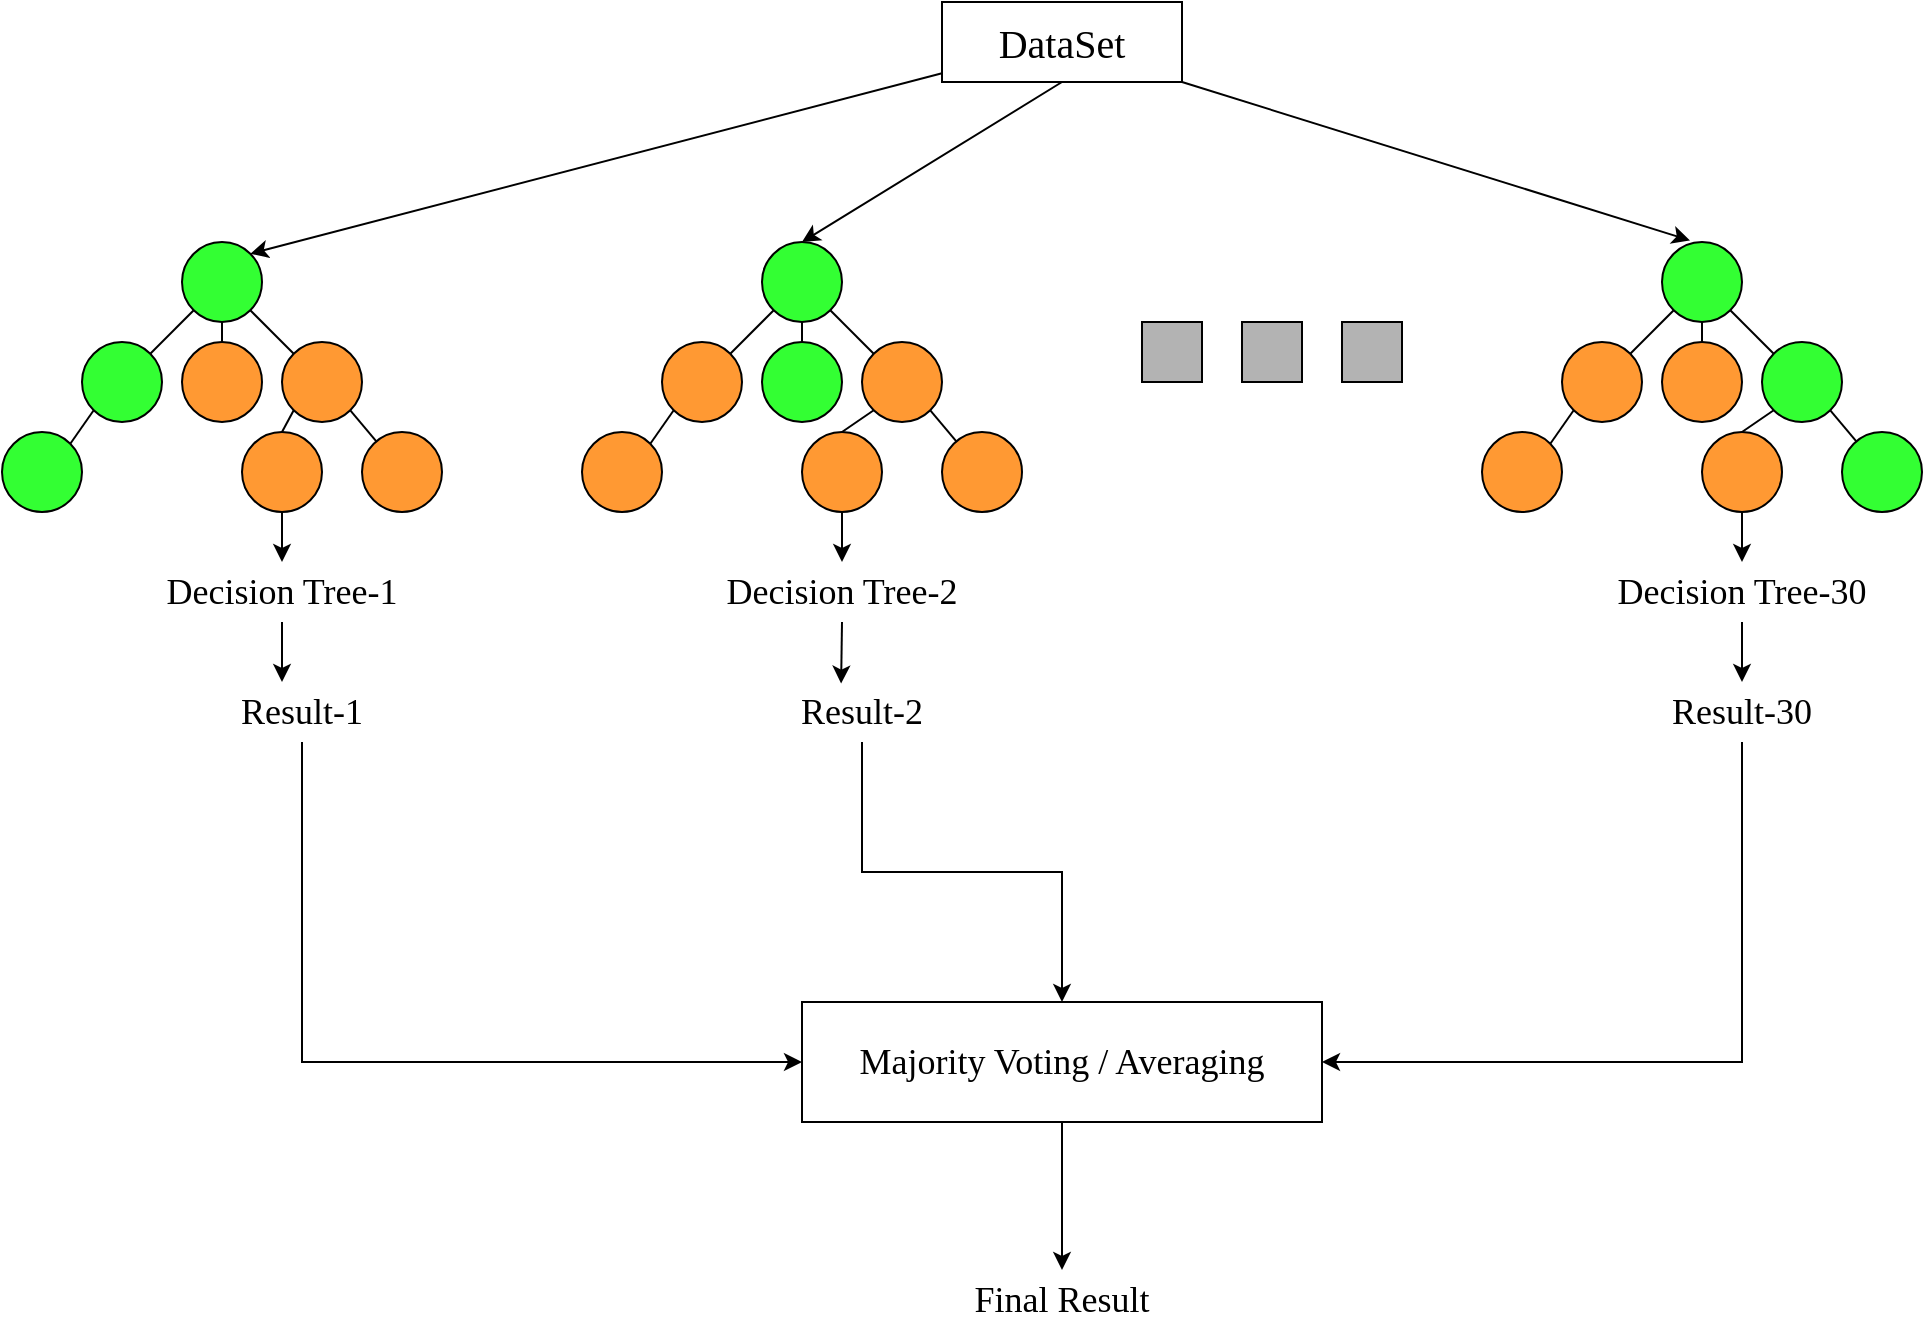 <mxfile version="24.0.6" type="github">
  <diagram name="第 1 页" id="hqMSWx05icb2TXo64RTx">
    <mxGraphModel dx="1500" dy="1976" grid="1" gridSize="10" guides="1" tooltips="1" connect="1" arrows="0" fold="1" page="1" pageScale="1" pageWidth="827" pageHeight="1169" math="0" shadow="0">
      <root>
        <mxCell id="0" />
        <mxCell id="1" parent="0" />
        <mxCell id="2sswuefIibHv89pwSq-W-1" value="" style="ellipse;whiteSpace=wrap;html=1;aspect=fixed;fillColor=#33FF33;" vertex="1" parent="1">
          <mxGeometry x="240" y="40" width="40" height="40" as="geometry" />
        </mxCell>
        <mxCell id="2sswuefIibHv89pwSq-W-7" value="" style="ellipse;whiteSpace=wrap;html=1;aspect=fixed;fillColor=#33FF33;" vertex="1" parent="1">
          <mxGeometry x="190" y="90" width="40" height="40" as="geometry" />
        </mxCell>
        <mxCell id="2sswuefIibHv89pwSq-W-8" value="" style="ellipse;whiteSpace=wrap;html=1;aspect=fixed;fillColor=#FF9933;" vertex="1" parent="1">
          <mxGeometry x="290" y="90" width="40" height="40" as="geometry" />
        </mxCell>
        <mxCell id="2sswuefIibHv89pwSq-W-9" value="" style="ellipse;whiteSpace=wrap;html=1;aspect=fixed;fillColor=#33FF33;" vertex="1" parent="1">
          <mxGeometry x="150" y="135" width="40" height="40" as="geometry" />
        </mxCell>
        <mxCell id="2sswuefIibHv89pwSq-W-10" value="" style="ellipse;whiteSpace=wrap;html=1;aspect=fixed;fillColor=#FF9933;" vertex="1" parent="1">
          <mxGeometry x="330" y="135" width="40" height="40" as="geometry" />
        </mxCell>
        <mxCell id="2sswuefIibHv89pwSq-W-11" value="" style="endArrow=none;html=1;rounded=0;entryX=0;entryY=1;entryDx=0;entryDy=0;exitX=1;exitY=0;exitDx=0;exitDy=0;" edge="1" parent="1" source="2sswuefIibHv89pwSq-W-7" target="2sswuefIibHv89pwSq-W-1">
          <mxGeometry width="50" height="50" relative="1" as="geometry">
            <mxPoint x="80" y="270" as="sourcePoint" />
            <mxPoint x="130" y="220" as="targetPoint" />
          </mxGeometry>
        </mxCell>
        <mxCell id="2sswuefIibHv89pwSq-W-12" value="" style="endArrow=none;html=1;rounded=0;entryX=1;entryY=0;entryDx=0;entryDy=0;exitX=0;exitY=1;exitDx=0;exitDy=0;" edge="1" parent="1" source="2sswuefIibHv89pwSq-W-7" target="2sswuefIibHv89pwSq-W-9">
          <mxGeometry width="50" height="50" relative="1" as="geometry">
            <mxPoint x="244" y="96" as="sourcePoint" />
            <mxPoint x="256" y="84" as="targetPoint" />
          </mxGeometry>
        </mxCell>
        <mxCell id="2sswuefIibHv89pwSq-W-13" value="" style="endArrow=none;html=1;rounded=0;entryX=1;entryY=1;entryDx=0;entryDy=0;" edge="1" parent="1" source="2sswuefIibHv89pwSq-W-8" target="2sswuefIibHv89pwSq-W-1">
          <mxGeometry width="50" height="50" relative="1" as="geometry">
            <mxPoint x="244" y="96" as="sourcePoint" />
            <mxPoint x="256" y="84" as="targetPoint" />
          </mxGeometry>
        </mxCell>
        <mxCell id="2sswuefIibHv89pwSq-W-14" value="" style="endArrow=none;html=1;rounded=0;entryX=1;entryY=1;entryDx=0;entryDy=0;" edge="1" parent="1" source="2sswuefIibHv89pwSq-W-10" target="2sswuefIibHv89pwSq-W-8">
          <mxGeometry width="50" height="50" relative="1" as="geometry">
            <mxPoint x="296" y="96" as="sourcePoint" />
            <mxPoint x="284" y="84" as="targetPoint" />
          </mxGeometry>
        </mxCell>
        <mxCell id="2sswuefIibHv89pwSq-W-33" value="" style="rounded=0;whiteSpace=wrap;html=1;fillColor=#B3B3B3;" vertex="1" parent="1">
          <mxGeometry x="720" y="80" width="30" height="30" as="geometry" />
        </mxCell>
        <mxCell id="2sswuefIibHv89pwSq-W-34" value="" style="rounded=0;whiteSpace=wrap;html=1;fillColor=#B3B3B3;" vertex="1" parent="1">
          <mxGeometry x="770" y="80" width="30" height="30" as="geometry" />
        </mxCell>
        <mxCell id="2sswuefIibHv89pwSq-W-35" value="" style="rounded=0;whiteSpace=wrap;html=1;fillColor=#B3B3B3;" vertex="1" parent="1">
          <mxGeometry x="820" y="80" width="30" height="30" as="geometry" />
        </mxCell>
        <mxCell id="2sswuefIibHv89pwSq-W-88" style="edgeStyle=none;rounded=0;orthogonalLoop=1;jettySize=auto;html=1;exitX=1;exitY=1;exitDx=0;exitDy=0;entryX=0.35;entryY=-0.02;entryDx=0;entryDy=0;entryPerimeter=0;" edge="1" parent="1" source="2sswuefIibHv89pwSq-W-36" target="2sswuefIibHv89pwSq-W-74">
          <mxGeometry relative="1" as="geometry" />
        </mxCell>
        <mxCell id="2sswuefIibHv89pwSq-W-36" value="&lt;font style=&quot;font-size: 20px;&quot; face=&quot;Times New Roman&quot;&gt;DataSet&lt;/font&gt;" style="rounded=0;whiteSpace=wrap;html=1;" vertex="1" parent="1">
          <mxGeometry x="620" y="-80" width="120" height="40" as="geometry" />
        </mxCell>
        <mxCell id="2sswuefIibHv89pwSq-W-37" value="" style="ellipse;whiteSpace=wrap;html=1;aspect=fixed;fillColor=#FF9933;" vertex="1" parent="1">
          <mxGeometry x="240" y="90" width="40" height="40" as="geometry" />
        </mxCell>
        <mxCell id="2sswuefIibHv89pwSq-W-39" value="" style="endArrow=none;html=1;rounded=0;exitX=0.5;exitY=1;exitDx=0;exitDy=0;" edge="1" parent="1" source="2sswuefIibHv89pwSq-W-1" target="2sswuefIibHv89pwSq-W-37">
          <mxGeometry width="50" height="50" relative="1" as="geometry">
            <mxPoint x="176" y="164" as="sourcePoint" />
            <mxPoint x="124" y="216" as="targetPoint" />
          </mxGeometry>
        </mxCell>
        <mxCell id="2sswuefIibHv89pwSq-W-63" value="" style="ellipse;whiteSpace=wrap;html=1;aspect=fixed;fillColor=#33FF33;" vertex="1" parent="1">
          <mxGeometry x="530" y="40" width="40" height="40" as="geometry" />
        </mxCell>
        <mxCell id="2sswuefIibHv89pwSq-W-64" value="" style="ellipse;whiteSpace=wrap;html=1;aspect=fixed;fillColor=#FF9933;" vertex="1" parent="1">
          <mxGeometry x="480" y="90" width="40" height="40" as="geometry" />
        </mxCell>
        <mxCell id="2sswuefIibHv89pwSq-W-65" value="" style="ellipse;whiteSpace=wrap;html=1;aspect=fixed;fillColor=#FF9933;" vertex="1" parent="1">
          <mxGeometry x="580" y="90" width="40" height="40" as="geometry" />
        </mxCell>
        <mxCell id="2sswuefIibHv89pwSq-W-66" value="" style="ellipse;whiteSpace=wrap;html=1;aspect=fixed;fillColor=#FF9933;" vertex="1" parent="1">
          <mxGeometry x="440" y="135" width="40" height="40" as="geometry" />
        </mxCell>
        <mxCell id="2sswuefIibHv89pwSq-W-67" value="" style="ellipse;whiteSpace=wrap;html=1;aspect=fixed;fillColor=#FF9933;" vertex="1" parent="1">
          <mxGeometry x="620" y="135" width="40" height="40" as="geometry" />
        </mxCell>
        <mxCell id="2sswuefIibHv89pwSq-W-68" value="" style="endArrow=none;html=1;rounded=0;entryX=0;entryY=1;entryDx=0;entryDy=0;exitX=1;exitY=0;exitDx=0;exitDy=0;" edge="1" parent="1" source="2sswuefIibHv89pwSq-W-64" target="2sswuefIibHv89pwSq-W-63">
          <mxGeometry width="50" height="50" relative="1" as="geometry">
            <mxPoint x="370" y="270" as="sourcePoint" />
            <mxPoint x="420" y="220" as="targetPoint" />
          </mxGeometry>
        </mxCell>
        <mxCell id="2sswuefIibHv89pwSq-W-69" value="" style="endArrow=none;html=1;rounded=0;entryX=1;entryY=0;entryDx=0;entryDy=0;exitX=0;exitY=1;exitDx=0;exitDy=0;" edge="1" parent="1" source="2sswuefIibHv89pwSq-W-64" target="2sswuefIibHv89pwSq-W-66">
          <mxGeometry width="50" height="50" relative="1" as="geometry">
            <mxPoint x="534" y="96" as="sourcePoint" />
            <mxPoint x="546" y="84" as="targetPoint" />
          </mxGeometry>
        </mxCell>
        <mxCell id="2sswuefIibHv89pwSq-W-70" value="" style="endArrow=none;html=1;rounded=0;entryX=1;entryY=1;entryDx=0;entryDy=0;" edge="1" parent="1" source="2sswuefIibHv89pwSq-W-65" target="2sswuefIibHv89pwSq-W-63">
          <mxGeometry width="50" height="50" relative="1" as="geometry">
            <mxPoint x="534" y="96" as="sourcePoint" />
            <mxPoint x="546" y="84" as="targetPoint" />
          </mxGeometry>
        </mxCell>
        <mxCell id="2sswuefIibHv89pwSq-W-71" value="" style="endArrow=none;html=1;rounded=0;entryX=1;entryY=1;entryDx=0;entryDy=0;" edge="1" parent="1" source="2sswuefIibHv89pwSq-W-67" target="2sswuefIibHv89pwSq-W-65">
          <mxGeometry width="50" height="50" relative="1" as="geometry">
            <mxPoint x="586" y="96" as="sourcePoint" />
            <mxPoint x="574" y="84" as="targetPoint" />
          </mxGeometry>
        </mxCell>
        <mxCell id="2sswuefIibHv89pwSq-W-72" value="" style="ellipse;whiteSpace=wrap;html=1;aspect=fixed;fillColor=#33FF33;" vertex="1" parent="1">
          <mxGeometry x="530" y="90" width="40" height="40" as="geometry" />
        </mxCell>
        <mxCell id="2sswuefIibHv89pwSq-W-73" value="" style="endArrow=none;html=1;rounded=0;exitX=0.5;exitY=1;exitDx=0;exitDy=0;" edge="1" parent="1" source="2sswuefIibHv89pwSq-W-63" target="2sswuefIibHv89pwSq-W-72">
          <mxGeometry width="50" height="50" relative="1" as="geometry">
            <mxPoint x="466" y="164" as="sourcePoint" />
            <mxPoint x="414" y="216" as="targetPoint" />
          </mxGeometry>
        </mxCell>
        <mxCell id="2sswuefIibHv89pwSq-W-74" value="" style="ellipse;whiteSpace=wrap;html=1;aspect=fixed;fillColor=#33FF33;" vertex="1" parent="1">
          <mxGeometry x="980" y="40" width="40" height="40" as="geometry" />
        </mxCell>
        <mxCell id="2sswuefIibHv89pwSq-W-75" value="" style="ellipse;whiteSpace=wrap;html=1;aspect=fixed;fillColor=#FF9933;" vertex="1" parent="1">
          <mxGeometry x="930" y="90" width="40" height="40" as="geometry" />
        </mxCell>
        <mxCell id="2sswuefIibHv89pwSq-W-76" value="" style="ellipse;whiteSpace=wrap;html=1;aspect=fixed;fillColor=#33FF33;" vertex="1" parent="1">
          <mxGeometry x="1030" y="90" width="40" height="40" as="geometry" />
        </mxCell>
        <mxCell id="2sswuefIibHv89pwSq-W-77" value="" style="ellipse;whiteSpace=wrap;html=1;aspect=fixed;fillColor=#FF9933;" vertex="1" parent="1">
          <mxGeometry x="890" y="135" width="40" height="40" as="geometry" />
        </mxCell>
        <mxCell id="2sswuefIibHv89pwSq-W-78" value="" style="ellipse;whiteSpace=wrap;html=1;aspect=fixed;fillColor=#33FF33;" vertex="1" parent="1">
          <mxGeometry x="1070" y="135" width="40" height="40" as="geometry" />
        </mxCell>
        <mxCell id="2sswuefIibHv89pwSq-W-79" value="" style="endArrow=none;html=1;rounded=0;entryX=0;entryY=1;entryDx=0;entryDy=0;exitX=1;exitY=0;exitDx=0;exitDy=0;" edge="1" parent="1" source="2sswuefIibHv89pwSq-W-75" target="2sswuefIibHv89pwSq-W-74">
          <mxGeometry width="50" height="50" relative="1" as="geometry">
            <mxPoint x="820" y="270" as="sourcePoint" />
            <mxPoint x="870" y="220" as="targetPoint" />
          </mxGeometry>
        </mxCell>
        <mxCell id="2sswuefIibHv89pwSq-W-80" value="" style="endArrow=none;html=1;rounded=0;entryX=1;entryY=0;entryDx=0;entryDy=0;exitX=0;exitY=1;exitDx=0;exitDy=0;" edge="1" parent="1" source="2sswuefIibHv89pwSq-W-75" target="2sswuefIibHv89pwSq-W-77">
          <mxGeometry width="50" height="50" relative="1" as="geometry">
            <mxPoint x="984" y="96" as="sourcePoint" />
            <mxPoint x="996" y="84" as="targetPoint" />
          </mxGeometry>
        </mxCell>
        <mxCell id="2sswuefIibHv89pwSq-W-81" value="" style="endArrow=none;html=1;rounded=0;entryX=1;entryY=1;entryDx=0;entryDy=0;" edge="1" parent="1" source="2sswuefIibHv89pwSq-W-76" target="2sswuefIibHv89pwSq-W-74">
          <mxGeometry width="50" height="50" relative="1" as="geometry">
            <mxPoint x="984" y="96" as="sourcePoint" />
            <mxPoint x="996" y="84" as="targetPoint" />
          </mxGeometry>
        </mxCell>
        <mxCell id="2sswuefIibHv89pwSq-W-82" value="" style="endArrow=none;html=1;rounded=0;entryX=1;entryY=1;entryDx=0;entryDy=0;" edge="1" parent="1" source="2sswuefIibHv89pwSq-W-78" target="2sswuefIibHv89pwSq-W-76">
          <mxGeometry width="50" height="50" relative="1" as="geometry">
            <mxPoint x="1036" y="96" as="sourcePoint" />
            <mxPoint x="1024" y="84" as="targetPoint" />
          </mxGeometry>
        </mxCell>
        <mxCell id="2sswuefIibHv89pwSq-W-83" value="" style="ellipse;whiteSpace=wrap;html=1;aspect=fixed;fillColor=#FF9933;" vertex="1" parent="1">
          <mxGeometry x="980" y="90" width="40" height="40" as="geometry" />
        </mxCell>
        <mxCell id="2sswuefIibHv89pwSq-W-84" value="" style="endArrow=none;html=1;rounded=0;exitX=0.5;exitY=1;exitDx=0;exitDy=0;" edge="1" parent="1" source="2sswuefIibHv89pwSq-W-74" target="2sswuefIibHv89pwSq-W-83">
          <mxGeometry width="50" height="50" relative="1" as="geometry">
            <mxPoint x="916" y="164" as="sourcePoint" />
            <mxPoint x="864" y="216" as="targetPoint" />
          </mxGeometry>
        </mxCell>
        <mxCell id="2sswuefIibHv89pwSq-W-86" style="edgeStyle=none;rounded=0;orthogonalLoop=1;jettySize=auto;html=1;entryX=1;entryY=0;entryDx=0;entryDy=0;" edge="1" parent="1" source="2sswuefIibHv89pwSq-W-36" target="2sswuefIibHv89pwSq-W-1">
          <mxGeometry relative="1" as="geometry">
            <mxPoint x="279" y="55" as="targetPoint" />
          </mxGeometry>
        </mxCell>
        <mxCell id="2sswuefIibHv89pwSq-W-87" style="edgeStyle=none;rounded=0;orthogonalLoop=1;jettySize=auto;html=1;exitX=0.5;exitY=1;exitDx=0;exitDy=0;entryX=0.5;entryY=0;entryDx=0;entryDy=0;" edge="1" parent="1" source="2sswuefIibHv89pwSq-W-36" target="2sswuefIibHv89pwSq-W-63">
          <mxGeometry relative="1" as="geometry" />
        </mxCell>
        <mxCell id="2sswuefIibHv89pwSq-W-89" value="" style="ellipse;whiteSpace=wrap;html=1;aspect=fixed;fillColor=#FF9933;" vertex="1" parent="1">
          <mxGeometry x="550" y="135" width="40" height="40" as="geometry" />
        </mxCell>
        <mxCell id="2sswuefIibHv89pwSq-W-101" style="edgeStyle=none;rounded=0;orthogonalLoop=1;jettySize=auto;html=1;exitX=0.5;exitY=1;exitDx=0;exitDy=0;entryX=0.5;entryY=0;entryDx=0;entryDy=0;" edge="1" parent="1" source="2sswuefIibHv89pwSq-W-91" target="2sswuefIibHv89pwSq-W-97">
          <mxGeometry relative="1" as="geometry" />
        </mxCell>
        <mxCell id="2sswuefIibHv89pwSq-W-91" value="" style="ellipse;whiteSpace=wrap;html=1;aspect=fixed;fillColor=#FF9933;" vertex="1" parent="1">
          <mxGeometry x="270" y="135" width="40" height="40" as="geometry" />
        </mxCell>
        <mxCell id="2sswuefIibHv89pwSq-W-93" value="" style="endArrow=none;html=1;rounded=0;entryX=0.5;entryY=0;entryDx=0;entryDy=0;exitX=0;exitY=1;exitDx=0;exitDy=0;" edge="1" parent="1" source="2sswuefIibHv89pwSq-W-8" target="2sswuefIibHv89pwSq-W-91">
          <mxGeometry width="50" height="50" relative="1" as="geometry">
            <mxPoint x="310" y="130" as="sourcePoint" />
            <mxPoint x="610" y="160" as="targetPoint" />
          </mxGeometry>
        </mxCell>
        <mxCell id="2sswuefIibHv89pwSq-W-94" value="" style="ellipse;whiteSpace=wrap;html=1;aspect=fixed;fillColor=#FF9933;" vertex="1" parent="1">
          <mxGeometry x="1000" y="135" width="40" height="40" as="geometry" />
        </mxCell>
        <mxCell id="2sswuefIibHv89pwSq-W-95" value="" style="endArrow=none;html=1;rounded=0;entryX=0;entryY=1;entryDx=0;entryDy=0;exitX=0.5;exitY=0;exitDx=0;exitDy=0;" edge="1" parent="1" source="2sswuefIibHv89pwSq-W-89" target="2sswuefIibHv89pwSq-W-65">
          <mxGeometry width="50" height="50" relative="1" as="geometry">
            <mxPoint x="520" y="280" as="sourcePoint" />
            <mxPoint x="570" y="230" as="targetPoint" />
          </mxGeometry>
        </mxCell>
        <mxCell id="2sswuefIibHv89pwSq-W-96" value="" style="endArrow=none;html=1;rounded=0;entryX=0;entryY=1;entryDx=0;entryDy=0;exitX=0.5;exitY=0;exitDx=0;exitDy=0;" edge="1" parent="1" source="2sswuefIibHv89pwSq-W-94" target="2sswuefIibHv89pwSq-W-76">
          <mxGeometry width="50" height="50" relative="1" as="geometry">
            <mxPoint x="580" y="145" as="sourcePoint" />
            <mxPoint x="596" y="134" as="targetPoint" />
          </mxGeometry>
        </mxCell>
        <mxCell id="2sswuefIibHv89pwSq-W-97" value="&lt;font style=&quot;font-size: 18px;&quot; face=&quot;Times New Roman&quot;&gt;Decision Tree-1&lt;/font&gt;" style="text;strokeColor=none;align=center;fillColor=none;html=1;verticalAlign=middle;whiteSpace=wrap;rounded=0;" vertex="1" parent="1">
          <mxGeometry x="230" y="200" width="120" height="30" as="geometry" />
        </mxCell>
        <mxCell id="2sswuefIibHv89pwSq-W-98" value="&lt;font style=&quot;font-size: 18px;&quot; face=&quot;Times New Roman&quot;&gt;Decision Tree-2&lt;/font&gt;" style="text;strokeColor=none;align=center;fillColor=none;html=1;verticalAlign=middle;whiteSpace=wrap;rounded=0;" vertex="1" parent="1">
          <mxGeometry x="510" y="200" width="120" height="30" as="geometry" />
        </mxCell>
        <mxCell id="2sswuefIibHv89pwSq-W-99" style="edgeStyle=none;rounded=0;orthogonalLoop=1;jettySize=auto;html=1;exitX=0.75;exitY=1;exitDx=0;exitDy=0;" edge="1" parent="1" source="2sswuefIibHv89pwSq-W-98" target="2sswuefIibHv89pwSq-W-98">
          <mxGeometry relative="1" as="geometry" />
        </mxCell>
        <mxCell id="2sswuefIibHv89pwSq-W-109" style="edgeStyle=none;rounded=0;orthogonalLoop=1;jettySize=auto;html=1;exitX=0.5;exitY=1;exitDx=0;exitDy=0;entryX=0.5;entryY=0;entryDx=0;entryDy=0;" edge="1" parent="1" source="2sswuefIibHv89pwSq-W-100" target="2sswuefIibHv89pwSq-W-106">
          <mxGeometry relative="1" as="geometry" />
        </mxCell>
        <mxCell id="2sswuefIibHv89pwSq-W-100" value="&lt;font style=&quot;font-size: 18px;&quot; face=&quot;Times New Roman&quot;&gt;Decision Tree-30&lt;/font&gt;" style="text;strokeColor=none;align=center;fillColor=none;html=1;verticalAlign=middle;whiteSpace=wrap;rounded=0;" vertex="1" parent="1">
          <mxGeometry x="955" y="200" width="130" height="30" as="geometry" />
        </mxCell>
        <mxCell id="2sswuefIibHv89pwSq-W-102" style="edgeStyle=none;rounded=0;orthogonalLoop=1;jettySize=auto;html=1;exitX=0.5;exitY=1;exitDx=0;exitDy=0;entryX=0.5;entryY=0;entryDx=0;entryDy=0;" edge="1" parent="1" source="2sswuefIibHv89pwSq-W-89" target="2sswuefIibHv89pwSq-W-98">
          <mxGeometry relative="1" as="geometry" />
        </mxCell>
        <mxCell id="2sswuefIibHv89pwSq-W-103" style="edgeStyle=none;rounded=0;orthogonalLoop=1;jettySize=auto;html=1;exitX=0.5;exitY=1;exitDx=0;exitDy=0;entryX=0.5;entryY=0;entryDx=0;entryDy=0;" edge="1" parent="1" source="2sswuefIibHv89pwSq-W-94" target="2sswuefIibHv89pwSq-W-100">
          <mxGeometry relative="1" as="geometry">
            <mxPoint x="1015" y="202" as="targetPoint" />
          </mxGeometry>
        </mxCell>
        <mxCell id="2sswuefIibHv89pwSq-W-111" style="edgeStyle=orthogonalEdgeStyle;rounded=0;orthogonalLoop=1;jettySize=auto;html=1;exitX=0.5;exitY=1;exitDx=0;exitDy=0;entryX=0;entryY=0.5;entryDx=0;entryDy=0;" edge="1" parent="1" source="2sswuefIibHv89pwSq-W-104" target="2sswuefIibHv89pwSq-W-110">
          <mxGeometry relative="1" as="geometry" />
        </mxCell>
        <mxCell id="2sswuefIibHv89pwSq-W-104" value="&lt;font style=&quot;font-size: 18px;&quot; face=&quot;Times New Roman&quot;&gt;Result-1&lt;/font&gt;" style="text;strokeColor=none;align=center;fillColor=none;html=1;verticalAlign=middle;whiteSpace=wrap;rounded=0;" vertex="1" parent="1">
          <mxGeometry x="240" y="260" width="120" height="30" as="geometry" />
        </mxCell>
        <mxCell id="2sswuefIibHv89pwSq-W-105" value="&lt;font style=&quot;font-size: 18px;&quot; face=&quot;Times New Roman&quot;&gt;Result-2&lt;/font&gt;" style="text;strokeColor=none;align=center;fillColor=none;html=1;verticalAlign=middle;whiteSpace=wrap;rounded=0;" vertex="1" parent="1">
          <mxGeometry x="520" y="260" width="120" height="30" as="geometry" />
        </mxCell>
        <mxCell id="2sswuefIibHv89pwSq-W-112" style="edgeStyle=orthogonalEdgeStyle;rounded=0;orthogonalLoop=1;jettySize=auto;html=1;exitX=0.5;exitY=1;exitDx=0;exitDy=0;entryX=1;entryY=0.5;entryDx=0;entryDy=0;" edge="1" parent="1" source="2sswuefIibHv89pwSq-W-106" target="2sswuefIibHv89pwSq-W-110">
          <mxGeometry relative="1" as="geometry" />
        </mxCell>
        <mxCell id="2sswuefIibHv89pwSq-W-106" value="&lt;font style=&quot;font-size: 18px;&quot; face=&quot;Times New Roman&quot;&gt;Result-30&lt;/font&gt;" style="text;strokeColor=none;align=center;fillColor=none;html=1;verticalAlign=middle;whiteSpace=wrap;rounded=0;" vertex="1" parent="1">
          <mxGeometry x="960" y="260" width="120" height="30" as="geometry" />
        </mxCell>
        <mxCell id="2sswuefIibHv89pwSq-W-107" style="edgeStyle=none;rounded=0;orthogonalLoop=1;jettySize=auto;html=1;exitX=0.5;exitY=1;exitDx=0;exitDy=0;" edge="1" parent="1" source="2sswuefIibHv89pwSq-W-97">
          <mxGeometry relative="1" as="geometry">
            <mxPoint x="290" y="260" as="targetPoint" />
          </mxGeometry>
        </mxCell>
        <mxCell id="2sswuefIibHv89pwSq-W-108" style="edgeStyle=none;rounded=0;orthogonalLoop=1;jettySize=auto;html=1;exitX=0.5;exitY=1;exitDx=0;exitDy=0;entryX=0.413;entryY=0.027;entryDx=0;entryDy=0;entryPerimeter=0;" edge="1" parent="1" source="2sswuefIibHv89pwSq-W-98" target="2sswuefIibHv89pwSq-W-105">
          <mxGeometry relative="1" as="geometry" />
        </mxCell>
        <mxCell id="2sswuefIibHv89pwSq-W-115" style="edgeStyle=orthogonalEdgeStyle;rounded=0;orthogonalLoop=1;jettySize=auto;html=1;exitX=0.5;exitY=1;exitDx=0;exitDy=0;entryX=0.5;entryY=0;entryDx=0;entryDy=0;" edge="1" parent="1" source="2sswuefIibHv89pwSq-W-110" target="2sswuefIibHv89pwSq-W-114">
          <mxGeometry relative="1" as="geometry" />
        </mxCell>
        <mxCell id="2sswuefIibHv89pwSq-W-110" value="&lt;font style=&quot;font-size: 18px;&quot; face=&quot;Times New Roman&quot;&gt;Majority Voting / Averaging&lt;/font&gt;" style="rounded=0;whiteSpace=wrap;html=1;" vertex="1" parent="1">
          <mxGeometry x="550" y="420" width="260" height="60" as="geometry" />
        </mxCell>
        <mxCell id="2sswuefIibHv89pwSq-W-113" style="edgeStyle=orthogonalEdgeStyle;rounded=0;orthogonalLoop=1;jettySize=auto;html=1;exitX=0.5;exitY=1;exitDx=0;exitDy=0;entryX=0.5;entryY=0;entryDx=0;entryDy=0;" edge="1" parent="1" source="2sswuefIibHv89pwSq-W-105" target="2sswuefIibHv89pwSq-W-110">
          <mxGeometry relative="1" as="geometry">
            <mxPoint x="700" y="410" as="targetPoint" />
          </mxGeometry>
        </mxCell>
        <mxCell id="2sswuefIibHv89pwSq-W-114" value="&lt;font style=&quot;font-size: 18px;&quot; face=&quot;Times New Roman&quot;&gt;Final Result&lt;/font&gt;" style="text;strokeColor=none;align=center;fillColor=none;html=1;verticalAlign=middle;whiteSpace=wrap;rounded=0;" vertex="1" parent="1">
          <mxGeometry x="620" y="554" width="120" height="30" as="geometry" />
        </mxCell>
      </root>
    </mxGraphModel>
  </diagram>
</mxfile>
